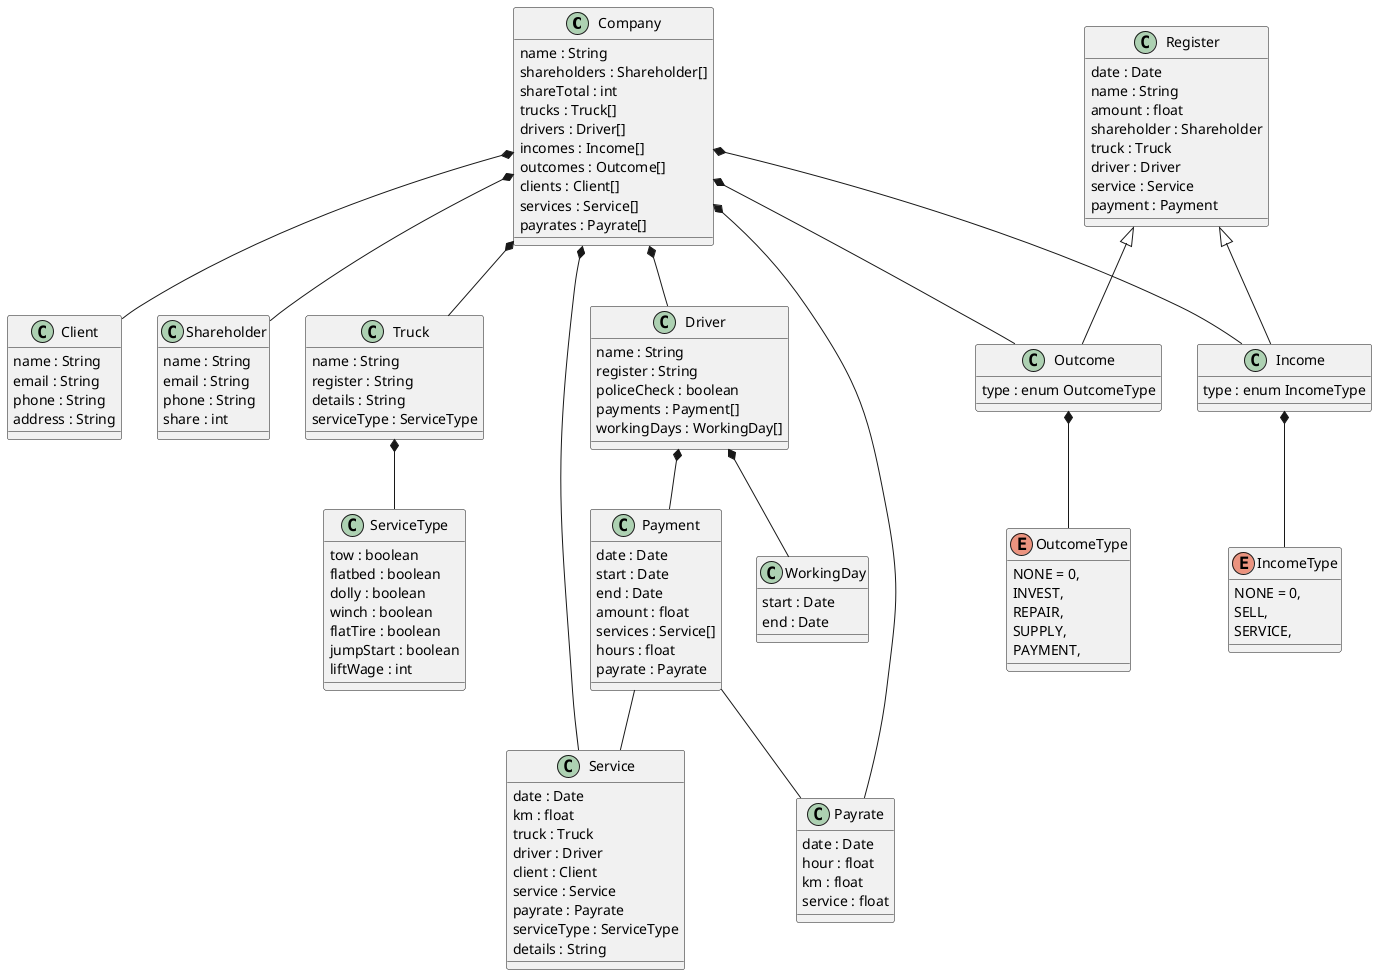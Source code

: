 @startuml
class Company {
  name : String
  shareholders : Shareholder[]
  shareTotal : int
  trucks : Truck[]
  drivers : Driver[]
  incomes : Income[]
  outcomes : Outcome[]
  clients : Client[]
  services : Service[]
  payrates : Payrate[]
}

class Client {
  name : String
  email : String
  phone : String
  address : String
}

class Shareholder {
   name : String
   email : String
   phone : String
   share : int
}

class Truck {
   name : String
   register : String
   details : String
   serviceType : ServiceType
}

class ServiceType {
   tow : boolean
   flatbed : boolean
   dolly : boolean
   winch : boolean
   flatTire : boolean
   jumpStart : boolean
   liftWage : int
}

class Driver {
   name : String
   register : String
   policeCheck : boolean
   payments : Payment[]
   workingDays : WorkingDay[]
}

class WorkingDay {
   start : Date
   end : Date
}

class Payment {
   date : Date
   start : Date
   end : Date
   amount : float
   services : Service[]
   hours : float
   payrate : Payrate
}

class Service {
  date : Date
  km : float
  truck : Truck
  driver : Driver
  client : Client
  service : Service
  payrate : Payrate
  serviceType : ServiceType
  details : String
}

class Payrate {
   date : Date
   hour : float
   km : float
   service : float
}

class Register {
   date : Date
   name : String
   amount : float
   shareholder : Shareholder
   truck : Truck
   driver : Driver
   service : Service
   payment : Payment
}

class Outcome {
   type : enum OutcomeType
}

class Income {
   type : enum IncomeType
}

enum OutcomeType {
 NONE = 0,
 INVEST,
 REPAIR,
 SUPPLY,
 PAYMENT,
}

enum IncomeType {
 NONE = 0,
 SELL,
 SERVICE,
}

Register <|-- Income
Register <|-- Outcome
Company *-- Shareholder
Company *-- Client
Company *-- Truck
Company *-- Driver
Company *-- Income
Company *-- Outcome
Company *-- Payrate
Company *-- Service
Truck *-- ServiceType
Outcome *-- OutcomeType
Income *-- IncomeType
Driver *-- WorkingDay
Driver *-- Payment
Payment -- Payrate
Payment -- Service
@enduml
